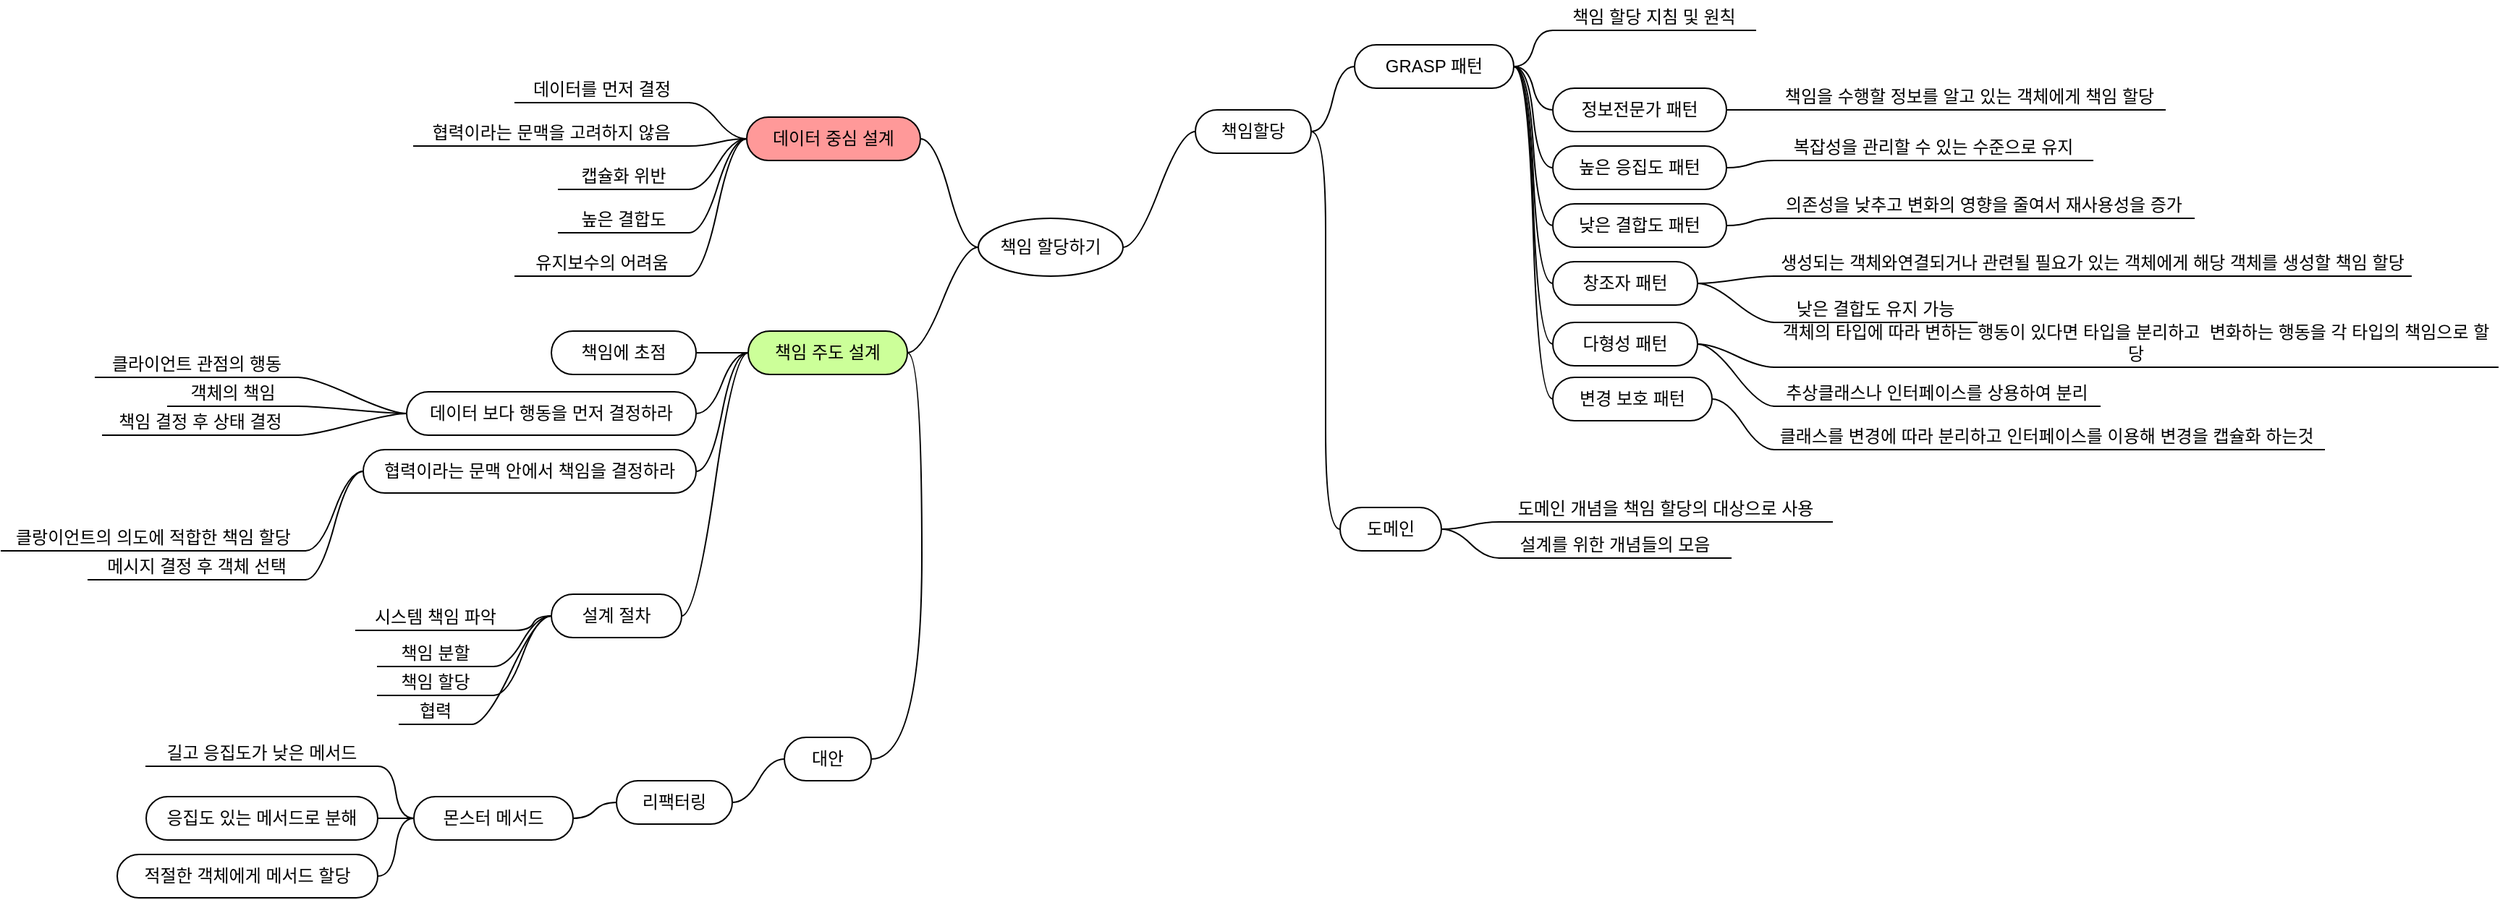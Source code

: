 <mxfile version="12.7.0" type="device"><diagram id="iCY4C-VLy_76yrGnDRQ5" name="페이지-1"><mxGraphModel dx="1597" dy="607" grid="1" gridSize="10" guides="1" tooltips="1" connect="1" arrows="1" fold="1" page="1" pageScale="1" pageWidth="827" pageHeight="1169" math="0" shadow="0"><root><mxCell id="0"/><mxCell id="1" parent="0"/><mxCell id="uqbIdprepoo4MQLqjlar-1" value="책임 할당하기" style="ellipse;whiteSpace=wrap;html=1;align=center;container=1;recursiveResize=0;treeFolding=1;treeMoving=1;" vertex="1" parent="1"><mxGeometry x="320" y="210" width="100" height="40" as="geometry"/></mxCell><mxCell id="uqbIdprepoo4MQLqjlar-2" value="데이터 중심 설계" style="whiteSpace=wrap;html=1;rounded=1;arcSize=50;align=center;verticalAlign=middle;container=1;recursiveResize=0;strokeWidth=1;autosize=1;spacing=4;treeFolding=1;treeMoving=1;fillColor=#FF9999;" vertex="1" parent="1"><mxGeometry x="160" y="140" width="120" height="30" as="geometry"/></mxCell><mxCell id="uqbIdprepoo4MQLqjlar-3" value="" style="edgeStyle=entityRelationEdgeStyle;startArrow=none;endArrow=none;segment=10;curved=1;" edge="1" target="uqbIdprepoo4MQLqjlar-2" parent="1" source="uqbIdprepoo4MQLqjlar-1"><mxGeometry relative="1" as="geometry"><mxPoint x="280" y="310" as="sourcePoint"/></mxGeometry></mxCell><mxCell id="uqbIdprepoo4MQLqjlar-4" value="데이터를 먼저 결정" style="whiteSpace=wrap;html=1;shape=partialRectangle;top=0;left=0;bottom=1;right=0;points=[[0,1],[1,1]];strokeColor=#000000;fillColor=none;align=center;verticalAlign=bottom;routingCenterY=0.5;snapToPoint=1;container=1;recursiveResize=0;autosize=1;treeFolding=1;treeMoving=1;" vertex="1" parent="1"><mxGeometry y="110" width="120" height="20" as="geometry"/></mxCell><mxCell id="uqbIdprepoo4MQLqjlar-5" value="" style="edgeStyle=entityRelationEdgeStyle;startArrow=none;endArrow=none;segment=10;curved=1;" edge="1" target="uqbIdprepoo4MQLqjlar-4" parent="1" source="uqbIdprepoo4MQLqjlar-2"><mxGeometry relative="1" as="geometry"><mxPoint x="120" y="310" as="sourcePoint"/></mxGeometry></mxCell><mxCell id="uqbIdprepoo4MQLqjlar-6" value="협력이라는 문맥을 고려하지 않음" style="whiteSpace=wrap;html=1;shape=partialRectangle;top=0;left=0;bottom=1;right=0;points=[[0,1],[1,1]];strokeColor=#000000;fillColor=none;align=center;verticalAlign=bottom;routingCenterY=0.5;snapToPoint=1;container=1;recursiveResize=0;autosize=1;treeFolding=1;treeMoving=1;" vertex="1" parent="1"><mxGeometry x="-70" y="140" width="190" height="20" as="geometry"/></mxCell><mxCell id="uqbIdprepoo4MQLqjlar-7" value="" style="edgeStyle=entityRelationEdgeStyle;startArrow=none;endArrow=none;segment=10;curved=1;" edge="1" target="uqbIdprepoo4MQLqjlar-6" parent="1" source="uqbIdprepoo4MQLqjlar-2"><mxGeometry relative="1" as="geometry"><mxPoint x="-60" y="200" as="sourcePoint"/></mxGeometry></mxCell><mxCell id="uqbIdprepoo4MQLqjlar-8" value="캡슐화 위반" style="whiteSpace=wrap;html=1;shape=partialRectangle;top=0;left=0;bottom=1;right=0;points=[[0,1],[1,1]];strokeColor=#000000;fillColor=none;align=center;verticalAlign=bottom;routingCenterY=0.5;snapToPoint=1;container=1;recursiveResize=0;autosize=1;treeFolding=1;treeMoving=1;" vertex="1" parent="1"><mxGeometry x="30" y="170" width="90" height="20" as="geometry"/></mxCell><mxCell id="uqbIdprepoo4MQLqjlar-9" value="" style="edgeStyle=entityRelationEdgeStyle;startArrow=none;endArrow=none;segment=10;curved=1;" edge="1" target="uqbIdprepoo4MQLqjlar-8" parent="1" source="uqbIdprepoo4MQLqjlar-2"><mxGeometry relative="1" as="geometry"><mxPoint x="-110" y="310" as="sourcePoint"/></mxGeometry></mxCell><mxCell id="uqbIdprepoo4MQLqjlar-10" value="높은 결합도" style="whiteSpace=wrap;html=1;shape=partialRectangle;top=0;left=0;bottom=1;right=0;points=[[0,1],[1,1]];strokeColor=#000000;fillColor=none;align=center;verticalAlign=bottom;routingCenterY=0.5;snapToPoint=1;container=1;recursiveResize=0;autosize=1;treeFolding=1;treeMoving=1;" vertex="1" parent="1"><mxGeometry x="30" y="200" width="90" height="20" as="geometry"/></mxCell><mxCell id="uqbIdprepoo4MQLqjlar-11" value="" style="edgeStyle=entityRelationEdgeStyle;startArrow=none;endArrow=none;segment=10;curved=1;" edge="1" target="uqbIdprepoo4MQLqjlar-10" parent="1" source="uqbIdprepoo4MQLqjlar-2"><mxGeometry relative="1" as="geometry"><mxPoint x="-110" y="310" as="sourcePoint"/></mxGeometry></mxCell><mxCell id="uqbIdprepoo4MQLqjlar-12" value="유지보수의 어려움" style="whiteSpace=wrap;html=1;shape=partialRectangle;top=0;left=0;bottom=1;right=0;points=[[0,1],[1,1]];strokeColor=#000000;fillColor=none;align=center;verticalAlign=bottom;routingCenterY=0.5;snapToPoint=1;container=1;recursiveResize=0;autosize=1;treeFolding=1;treeMoving=1;" vertex="1" parent="1"><mxGeometry y="230" width="120" height="20" as="geometry"/></mxCell><mxCell id="uqbIdprepoo4MQLqjlar-13" value="" style="edgeStyle=entityRelationEdgeStyle;startArrow=none;endArrow=none;segment=10;curved=1;" edge="1" target="uqbIdprepoo4MQLqjlar-12" parent="1" source="uqbIdprepoo4MQLqjlar-2"><mxGeometry relative="1" as="geometry"><mxPoint x="-110" y="310" as="sourcePoint"/></mxGeometry></mxCell><mxCell id="uqbIdprepoo4MQLqjlar-14" value="책임 주도 설계" style="whiteSpace=wrap;html=1;rounded=1;arcSize=50;align=center;verticalAlign=middle;container=1;recursiveResize=0;strokeWidth=1;autosize=1;spacing=4;treeFolding=1;treeMoving=1;fillColor=#CCFF99;" vertex="1" parent="1"><mxGeometry x="161" y="288" width="110" height="30" as="geometry"/></mxCell><mxCell id="uqbIdprepoo4MQLqjlar-15" value="" style="edgeStyle=entityRelationEdgeStyle;startArrow=none;endArrow=none;segment=10;curved=1;" edge="1" target="uqbIdprepoo4MQLqjlar-14" parent="1" source="uqbIdprepoo4MQLqjlar-1"><mxGeometry relative="1" as="geometry"><mxPoint x="140" y="330" as="sourcePoint"/></mxGeometry></mxCell><mxCell id="uqbIdprepoo4MQLqjlar-16" value="책임에 초점" style="whiteSpace=wrap;html=1;rounded=1;arcSize=50;align=center;verticalAlign=middle;container=1;recursiveResize=0;strokeWidth=1;autosize=1;spacing=4;treeFolding=1;treeMoving=1;" vertex="1" parent="1"><mxGeometry x="25" y="288" width="100" height="30" as="geometry"/></mxCell><mxCell id="uqbIdprepoo4MQLqjlar-17" value="" style="edgeStyle=entityRelationEdgeStyle;startArrow=none;endArrow=none;segment=10;curved=1;" edge="1" target="uqbIdprepoo4MQLqjlar-16" parent="1" source="uqbIdprepoo4MQLqjlar-14"><mxGeometry relative="1" as="geometry"><mxPoint x="-110" y="380" as="sourcePoint"/></mxGeometry></mxCell><mxCell id="uqbIdprepoo4MQLqjlar-20" value="데이터 보다 행동을 먼저 결정하라&lt;br&gt;" style="whiteSpace=wrap;html=1;rounded=1;arcSize=50;align=center;verticalAlign=middle;container=1;recursiveResize=0;strokeWidth=1;autosize=1;spacing=4;treeFolding=1;treeMoving=1;" vertex="1" parent="1"><mxGeometry x="-75" y="330" width="200" height="30" as="geometry"/></mxCell><mxCell id="uqbIdprepoo4MQLqjlar-21" value="" style="edgeStyle=entityRelationEdgeStyle;startArrow=none;endArrow=none;segment=10;curved=1;" edge="1" target="uqbIdprepoo4MQLqjlar-20" parent="1" source="uqbIdprepoo4MQLqjlar-14"><mxGeometry relative="1" as="geometry"><mxPoint x="-110" y="380" as="sourcePoint"/></mxGeometry></mxCell><mxCell id="uqbIdprepoo4MQLqjlar-22" value="협력이라는 문맥 안에서 책임을 결정하라" style="whiteSpace=wrap;html=1;rounded=1;arcSize=50;align=center;verticalAlign=middle;container=1;recursiveResize=0;strokeWidth=1;autosize=1;spacing=4;treeFolding=1;treeMoving=1;" vertex="1" parent="1"><mxGeometry x="-105" y="370" width="230" height="30" as="geometry"/></mxCell><mxCell id="uqbIdprepoo4MQLqjlar-23" value="" style="edgeStyle=entityRelationEdgeStyle;startArrow=none;endArrow=none;segment=10;curved=1;" edge="1" target="uqbIdprepoo4MQLqjlar-22" parent="1" source="uqbIdprepoo4MQLqjlar-14"><mxGeometry relative="1" as="geometry"><mxPoint x="-110" y="420" as="sourcePoint"/></mxGeometry></mxCell><mxCell id="uqbIdprepoo4MQLqjlar-24" value="클라이언트 관점의 행동" style="whiteSpace=wrap;html=1;shape=partialRectangle;top=0;left=0;bottom=1;right=0;points=[[0,1],[1,1]];strokeColor=#000000;fillColor=none;align=center;verticalAlign=bottom;routingCenterY=0.5;snapToPoint=1;container=1;recursiveResize=0;autosize=1;treeFolding=1;treeMoving=1;" vertex="1" parent="1"><mxGeometry x="-290" y="300" width="140" height="20" as="geometry"/></mxCell><mxCell id="uqbIdprepoo4MQLqjlar-25" value="" style="edgeStyle=entityRelationEdgeStyle;startArrow=none;endArrow=none;segment=10;curved=1;" edge="1" target="uqbIdprepoo4MQLqjlar-24" parent="1" source="uqbIdprepoo4MQLqjlar-20"><mxGeometry relative="1" as="geometry"><mxPoint x="-300" y="340" as="sourcePoint"/></mxGeometry></mxCell><mxCell id="uqbIdprepoo4MQLqjlar-27" value="객체의 책임" style="whiteSpace=wrap;html=1;shape=partialRectangle;top=0;left=0;bottom=1;right=0;points=[[0,1],[1,1]];strokeColor=#000000;fillColor=none;align=center;verticalAlign=bottom;routingCenterY=0.5;snapToPoint=1;container=1;recursiveResize=0;autosize=1;treeFolding=1;treeMoving=1;" vertex="1" parent="1"><mxGeometry x="-240" y="320" width="90" height="20" as="geometry"/></mxCell><mxCell id="uqbIdprepoo4MQLqjlar-28" value="" style="edgeStyle=entityRelationEdgeStyle;startArrow=none;endArrow=none;segment=10;curved=1;" edge="1" target="uqbIdprepoo4MQLqjlar-27" parent="1" source="uqbIdprepoo4MQLqjlar-20"><mxGeometry relative="1" as="geometry"><mxPoint x="-330" y="460" as="sourcePoint"/></mxGeometry></mxCell><mxCell id="uqbIdprepoo4MQLqjlar-29" value="클랑이언트의 의도에 적합한 책임 할당" style="whiteSpace=wrap;html=1;shape=partialRectangle;top=0;left=0;bottom=1;right=0;points=[[0,1],[1,1]];strokeColor=#000000;fillColor=none;align=center;verticalAlign=bottom;routingCenterY=0.5;snapToPoint=1;container=1;recursiveResize=0;autosize=1;treeFolding=1;treeMoving=1;" vertex="1" parent="1"><mxGeometry x="-355" y="420" width="210" height="20" as="geometry"/></mxCell><mxCell id="uqbIdprepoo4MQLqjlar-30" value="" style="edgeStyle=entityRelationEdgeStyle;startArrow=none;endArrow=none;segment=10;curved=1;" edge="1" target="uqbIdprepoo4MQLqjlar-29" parent="1" source="uqbIdprepoo4MQLqjlar-22"><mxGeometry relative="1" as="geometry"><mxPoint x="-330" y="460" as="sourcePoint"/></mxGeometry></mxCell><mxCell id="uqbIdprepoo4MQLqjlar-42" value="메시지 결정 후 객체 선택" style="whiteSpace=wrap;html=1;shape=partialRectangle;top=0;left=0;bottom=1;right=0;points=[[0,1],[1,1]];strokeColor=#000000;fillColor=none;align=center;verticalAlign=bottom;routingCenterY=0.5;snapToPoint=1;container=1;recursiveResize=0;autosize=1;treeFolding=1;treeMoving=1;" vertex="1" parent="1"><mxGeometry x="-295" y="440" width="150" height="20" as="geometry"/></mxCell><mxCell id="uqbIdprepoo4MQLqjlar-43" value="" style="edgeStyle=entityRelationEdgeStyle;startArrow=none;endArrow=none;segment=10;curved=1;" edge="1" target="uqbIdprepoo4MQLqjlar-42" parent="1" source="uqbIdprepoo4MQLqjlar-22"><mxGeometry relative="1" as="geometry"><mxPoint x="-390" y="500" as="sourcePoint"/></mxGeometry></mxCell><mxCell id="uqbIdprepoo4MQLqjlar-44" value="책임 결정 후 상태 결정" style="whiteSpace=wrap;html=1;shape=partialRectangle;top=0;left=0;bottom=1;right=0;points=[[0,1],[1,1]];strokeColor=#000000;fillColor=none;align=center;verticalAlign=bottom;routingCenterY=0.5;snapToPoint=1;container=1;recursiveResize=0;autosize=1;treeFolding=1;treeMoving=1;" vertex="1" parent="1"><mxGeometry x="-285" y="340" width="135" height="20" as="geometry"/></mxCell><mxCell id="uqbIdprepoo4MQLqjlar-45" value="" style="edgeStyle=entityRelationEdgeStyle;startArrow=none;endArrow=none;segment=10;curved=1;" edge="1" target="uqbIdprepoo4MQLqjlar-44" parent="1" source="uqbIdprepoo4MQLqjlar-20"><mxGeometry relative="1" as="geometry"><mxPoint x="-355" y="400" as="sourcePoint"/></mxGeometry></mxCell><mxCell id="uqbIdprepoo4MQLqjlar-46" value="설계 절차" style="whiteSpace=wrap;html=1;rounded=1;arcSize=50;align=center;verticalAlign=middle;container=1;recursiveResize=0;strokeWidth=1;autosize=1;spacing=4;treeFolding=1;treeMoving=1;" vertex="1" parent="1"><mxGeometry x="25" y="470" width="90" height="30" as="geometry"/></mxCell><mxCell id="uqbIdprepoo4MQLqjlar-47" value="" style="edgeStyle=entityRelationEdgeStyle;startArrow=none;endArrow=none;segment=10;curved=1;" edge="1" target="uqbIdprepoo4MQLqjlar-46" parent="1" source="uqbIdprepoo4MQLqjlar-14"><mxGeometry relative="1" as="geometry"><mxPoint x="25" y="500" as="sourcePoint"/></mxGeometry></mxCell><mxCell id="uqbIdprepoo4MQLqjlar-49" value="시스템 책임 파악" style="whiteSpace=wrap;html=1;shape=partialRectangle;top=0;left=0;bottom=1;right=0;points=[[0,1],[1,1]];strokeColor=#000000;fillColor=none;align=center;verticalAlign=bottom;routingCenterY=0.5;snapToPoint=1;container=1;recursiveResize=0;autosize=1;treeFolding=1;treeMoving=1;" vertex="1" parent="1"><mxGeometry x="-110" y="475" width="110" height="20" as="geometry"/></mxCell><mxCell id="uqbIdprepoo4MQLqjlar-50" value="" style="edgeStyle=entityRelationEdgeStyle;startArrow=none;endArrow=none;segment=10;curved=1;" edge="1" target="uqbIdprepoo4MQLqjlar-49" parent="1" source="uqbIdprepoo4MQLqjlar-46"><mxGeometry relative="1" as="geometry"><mxPoint x="-390" y="560" as="sourcePoint"/></mxGeometry></mxCell><mxCell id="uqbIdprepoo4MQLqjlar-51" value="책임 분할" style="whiteSpace=wrap;html=1;shape=partialRectangle;top=0;left=0;bottom=1;right=0;points=[[0,1],[1,1]];strokeColor=#000000;fillColor=none;align=center;verticalAlign=bottom;routingCenterY=0.5;snapToPoint=1;container=1;recursiveResize=0;autosize=1;treeFolding=1;treeMoving=1;" vertex="1" parent="1"><mxGeometry x="-95" y="500" width="80" height="20" as="geometry"/></mxCell><mxCell id="uqbIdprepoo4MQLqjlar-52" value="" style="edgeStyle=entityRelationEdgeStyle;startArrow=none;endArrow=none;segment=10;curved=1;" edge="1" target="uqbIdprepoo4MQLqjlar-51" parent="1" source="uqbIdprepoo4MQLqjlar-46"><mxGeometry relative="1" as="geometry"><mxPoint x="-390" y="560" as="sourcePoint"/></mxGeometry></mxCell><mxCell id="uqbIdprepoo4MQLqjlar-53" value="책임 할당" style="whiteSpace=wrap;html=1;shape=partialRectangle;top=0;left=0;bottom=1;right=0;points=[[0,1],[1,1]];strokeColor=#000000;fillColor=none;align=center;verticalAlign=bottom;routingCenterY=0.5;snapToPoint=1;container=1;recursiveResize=0;autosize=1;treeFolding=1;treeMoving=1;" vertex="1" parent="1"><mxGeometry x="-95" y="520" width="80" height="20" as="geometry"/></mxCell><mxCell id="uqbIdprepoo4MQLqjlar-54" value="" style="edgeStyle=entityRelationEdgeStyle;startArrow=none;endArrow=none;segment=10;curved=1;" edge="1" target="uqbIdprepoo4MQLqjlar-53" parent="1" source="uqbIdprepoo4MQLqjlar-46"><mxGeometry relative="1" as="geometry"><mxPoint x="-215" y="574" as="sourcePoint"/></mxGeometry></mxCell><mxCell id="uqbIdprepoo4MQLqjlar-55" value="협력" style="whiteSpace=wrap;html=1;shape=partialRectangle;top=0;left=0;bottom=1;right=0;points=[[0,1],[1,1]];strokeColor=#000000;fillColor=none;align=center;verticalAlign=bottom;routingCenterY=0.5;snapToPoint=1;container=1;recursiveResize=0;autosize=1;treeFolding=1;treeMoving=1;" vertex="1" parent="1"><mxGeometry x="-80" y="540" width="50" height="20" as="geometry"/></mxCell><mxCell id="uqbIdprepoo4MQLqjlar-56" value="" style="edgeStyle=entityRelationEdgeStyle;startArrow=none;endArrow=none;segment=10;curved=1;" edge="1" target="uqbIdprepoo4MQLqjlar-55" parent="1" source="uqbIdprepoo4MQLqjlar-46"><mxGeometry relative="1" as="geometry"><mxPoint x="-225" y="634" as="sourcePoint"/></mxGeometry></mxCell><mxCell id="uqbIdprepoo4MQLqjlar-57" value="책임할당" style="whiteSpace=wrap;html=1;rounded=1;arcSize=50;align=center;verticalAlign=middle;container=1;recursiveResize=0;strokeWidth=1;autosize=1;spacing=4;treeFolding=1;treeMoving=1;" vertex="1" parent="1"><mxGeometry x="470" y="135" width="80" height="30" as="geometry"/></mxCell><mxCell id="uqbIdprepoo4MQLqjlar-58" value="" style="edgeStyle=entityRelationEdgeStyle;startArrow=none;endArrow=none;segment=10;curved=1;" edge="1" target="uqbIdprepoo4MQLqjlar-57" parent="1" source="uqbIdprepoo4MQLqjlar-1"><mxGeometry relative="1" as="geometry"><mxPoint x="440" y="170" as="sourcePoint"/></mxGeometry></mxCell><mxCell id="uqbIdprepoo4MQLqjlar-60" value="GRASP 패턴" style="whiteSpace=wrap;html=1;rounded=1;arcSize=50;align=center;verticalAlign=middle;container=1;recursiveResize=0;strokeWidth=1;autosize=1;spacing=4;treeFolding=1;treeMoving=1;" vertex="1" parent="1"><mxGeometry x="580" y="90" width="110" height="30" as="geometry"/></mxCell><mxCell id="uqbIdprepoo4MQLqjlar-61" value="" style="edgeStyle=entityRelationEdgeStyle;startArrow=none;endArrow=none;segment=10;curved=1;" edge="1" target="uqbIdprepoo4MQLqjlar-60" parent="1" source="uqbIdprepoo4MQLqjlar-57"><mxGeometry relative="1" as="geometry"><mxPoint x="570" y="122" as="sourcePoint"/></mxGeometry></mxCell><mxCell id="uqbIdprepoo4MQLqjlar-62" value="책임 할당 지침 및 원칙" style="whiteSpace=wrap;html=1;shape=partialRectangle;top=0;left=0;bottom=1;right=0;points=[[0,1],[1,1]];strokeColor=#000000;fillColor=none;align=center;verticalAlign=bottom;routingCenterY=0.5;snapToPoint=1;container=1;recursiveResize=0;autosize=1;treeFolding=1;treeMoving=1;" vertex="1" parent="1"><mxGeometry x="717" y="60" width="140" height="20" as="geometry"/></mxCell><mxCell id="uqbIdprepoo4MQLqjlar-63" value="" style="edgeStyle=entityRelationEdgeStyle;startArrow=none;endArrow=none;segment=10;curved=1;" edge="1" target="uqbIdprepoo4MQLqjlar-62" parent="1" source="uqbIdprepoo4MQLqjlar-60"><mxGeometry relative="1" as="geometry"><mxPoint x="707" y="42" as="sourcePoint"/></mxGeometry></mxCell><mxCell id="uqbIdprepoo4MQLqjlar-64" value="정보전문가 패턴" style="whiteSpace=wrap;html=1;rounded=1;arcSize=50;align=center;verticalAlign=middle;container=1;recursiveResize=0;strokeWidth=1;autosize=1;spacing=4;treeFolding=1;treeMoving=1;" vertex="1" parent="1"><mxGeometry x="717" y="120" width="120" height="30" as="geometry"/></mxCell><mxCell id="uqbIdprepoo4MQLqjlar-65" value="" style="edgeStyle=entityRelationEdgeStyle;startArrow=none;endArrow=none;segment=10;curved=1;" edge="1" target="uqbIdprepoo4MQLqjlar-64" parent="1" source="uqbIdprepoo4MQLqjlar-60"><mxGeometry relative="1" as="geometry"><mxPoint x="670" y="192" as="sourcePoint"/></mxGeometry></mxCell><mxCell id="uqbIdprepoo4MQLqjlar-66" value="다형성 패턴" style="whiteSpace=wrap;html=1;rounded=1;arcSize=50;align=center;verticalAlign=middle;container=1;recursiveResize=0;strokeWidth=1;autosize=1;spacing=4;treeFolding=1;treeMoving=1;" vertex="1" parent="1"><mxGeometry x="717" y="282" width="100" height="30" as="geometry"/></mxCell><mxCell id="uqbIdprepoo4MQLqjlar-67" value="" style="edgeStyle=entityRelationEdgeStyle;startArrow=none;endArrow=none;segment=10;curved=1;" edge="1" target="uqbIdprepoo4MQLqjlar-66" parent="1" source="uqbIdprepoo4MQLqjlar-60"><mxGeometry relative="1" as="geometry"><mxPoint x="680" y="200" as="sourcePoint"/></mxGeometry></mxCell><mxCell id="uqbIdprepoo4MQLqjlar-68" value="변경 보호 패턴" style="whiteSpace=wrap;html=1;rounded=1;arcSize=50;align=center;verticalAlign=middle;container=1;recursiveResize=0;strokeWidth=1;autosize=1;spacing=4;treeFolding=1;treeMoving=1;" vertex="1" parent="1"><mxGeometry x="717" y="320" width="110" height="30" as="geometry"/></mxCell><mxCell id="uqbIdprepoo4MQLqjlar-69" value="" style="edgeStyle=entityRelationEdgeStyle;startArrow=none;endArrow=none;segment=10;curved=1;" edge="1" target="uqbIdprepoo4MQLqjlar-68" parent="1" source="uqbIdprepoo4MQLqjlar-60"><mxGeometry relative="1" as="geometry"><mxPoint x="320" y="620" as="sourcePoint"/></mxGeometry></mxCell><mxCell id="uqbIdprepoo4MQLqjlar-72" value="도메인" style="whiteSpace=wrap;html=1;rounded=1;arcSize=50;align=center;verticalAlign=middle;container=1;recursiveResize=0;strokeWidth=1;autosize=1;spacing=4;treeFolding=1;treeMoving=1;" vertex="1" parent="1"><mxGeometry x="570" y="410" width="70" height="30" as="geometry"/></mxCell><mxCell id="uqbIdprepoo4MQLqjlar-73" value="" style="edgeStyle=entityRelationEdgeStyle;startArrow=none;endArrow=none;segment=10;curved=1;" edge="1" target="uqbIdprepoo4MQLqjlar-72" parent="1" source="uqbIdprepoo4MQLqjlar-57"><mxGeometry relative="1" as="geometry"><mxPoint x="560" y="330" as="sourcePoint"/></mxGeometry></mxCell><mxCell id="uqbIdprepoo4MQLqjlar-74" value="도메인 개념을 책임 할당의 대상으로 사용" style="whiteSpace=wrap;html=1;shape=partialRectangle;top=0;left=0;bottom=1;right=0;points=[[0,1],[1,1]];strokeColor=#000000;fillColor=none;align=center;verticalAlign=bottom;routingCenterY=0.5;snapToPoint=1;container=1;recursiveResize=0;autosize=1;treeFolding=1;treeMoving=1;" vertex="1" parent="1"><mxGeometry x="680" y="400" width="230" height="20" as="geometry"/></mxCell><mxCell id="uqbIdprepoo4MQLqjlar-75" value="" style="edgeStyle=entityRelationEdgeStyle;startArrow=none;endArrow=none;segment=10;curved=1;" edge="1" target="uqbIdprepoo4MQLqjlar-74" parent="1" source="uqbIdprepoo4MQLqjlar-72"><mxGeometry relative="1" as="geometry"><mxPoint x="640" y="433" as="sourcePoint"/></mxGeometry></mxCell><mxCell id="uqbIdprepoo4MQLqjlar-76" value="설계를 위한 개념들의 모음" style="whiteSpace=wrap;html=1;shape=partialRectangle;top=0;left=0;bottom=1;right=0;points=[[0,1],[1,1]];strokeColor=#000000;fillColor=none;align=center;verticalAlign=bottom;routingCenterY=0.5;snapToPoint=1;container=1;recursiveResize=0;autosize=1;treeFolding=1;treeMoving=1;" vertex="1" parent="1"><mxGeometry x="680" y="425" width="160" height="20" as="geometry"/></mxCell><mxCell id="uqbIdprepoo4MQLqjlar-77" value="" style="edgeStyle=entityRelationEdgeStyle;startArrow=none;endArrow=none;segment=10;curved=1;" edge="1" target="uqbIdprepoo4MQLqjlar-76" parent="1" source="uqbIdprepoo4MQLqjlar-72"><mxGeometry relative="1" as="geometry"><mxPoint x="650" y="455" as="sourcePoint"/></mxGeometry></mxCell><mxCell id="uqbIdprepoo4MQLqjlar-78" value="책임을 수행할 정보를 알고 있는 객체에게 책임 할당" style="whiteSpace=wrap;html=1;shape=partialRectangle;top=0;left=0;bottom=1;right=0;points=[[0,1],[1,1]];strokeColor=#000000;fillColor=none;align=center;verticalAlign=bottom;routingCenterY=0.5;snapToPoint=1;container=1;recursiveResize=0;autosize=1;treeFolding=1;treeMoving=1;" vertex="1" parent="1"><mxGeometry x="870" y="115" width="270" height="20" as="geometry"/></mxCell><mxCell id="uqbIdprepoo4MQLqjlar-79" value="" style="edgeStyle=entityRelationEdgeStyle;startArrow=none;endArrow=none;segment=10;curved=1;" edge="1" target="uqbIdprepoo4MQLqjlar-78" parent="1" source="uqbIdprepoo4MQLqjlar-64"><mxGeometry relative="1" as="geometry"><mxPoint x="857" y="140" as="sourcePoint"/></mxGeometry></mxCell><mxCell id="uqbIdprepoo4MQLqjlar-80" value="높은 응집도 패턴" style="whiteSpace=wrap;html=1;rounded=1;arcSize=50;align=center;verticalAlign=middle;container=1;recursiveResize=0;strokeWidth=1;autosize=1;spacing=4;treeFolding=1;treeMoving=1;" vertex="1" parent="1"><mxGeometry x="717" y="160" width="120" height="30" as="geometry"/></mxCell><mxCell id="uqbIdprepoo4MQLqjlar-81" value="" style="edgeStyle=entityRelationEdgeStyle;startArrow=none;endArrow=none;segment=10;curved=1;" edge="1" target="uqbIdprepoo4MQLqjlar-80" parent="1" source="uqbIdprepoo4MQLqjlar-60"><mxGeometry relative="1" as="geometry"><mxPoint x="690" y="200" as="sourcePoint"/></mxGeometry></mxCell><mxCell id="uqbIdprepoo4MQLqjlar-82" value="낮은 결합도 패턴" style="whiteSpace=wrap;html=1;rounded=1;arcSize=50;align=center;verticalAlign=middle;container=1;recursiveResize=0;strokeWidth=1;autosize=1;spacing=4;treeFolding=1;treeMoving=1;" vertex="1" parent="1"><mxGeometry x="717" y="200" width="120" height="30" as="geometry"/></mxCell><mxCell id="uqbIdprepoo4MQLqjlar-83" value="" style="edgeStyle=entityRelationEdgeStyle;startArrow=none;endArrow=none;segment=10;curved=1;" edge="1" parent="1" target="uqbIdprepoo4MQLqjlar-82" source="uqbIdprepoo4MQLqjlar-60"><mxGeometry relative="1" as="geometry"><mxPoint x="704" y="240" as="sourcePoint"/></mxGeometry></mxCell><mxCell id="uqbIdprepoo4MQLqjlar-86" value="의존성을 낮추고 변화의 영향을 줄여서 재사용성을 증가" style="whiteSpace=wrap;html=1;shape=partialRectangle;top=0;left=0;bottom=1;right=0;points=[[0,1],[1,1]];strokeColor=#000000;fillColor=none;align=center;verticalAlign=bottom;routingCenterY=0.5;snapToPoint=1;container=1;recursiveResize=0;autosize=1;treeFolding=1;treeMoving=1;" vertex="1" parent="1"><mxGeometry x="870" y="190" width="290" height="20" as="geometry"/></mxCell><mxCell id="uqbIdprepoo4MQLqjlar-87" value="" style="edgeStyle=entityRelationEdgeStyle;startArrow=none;endArrow=none;segment=10;curved=1;" edge="1" target="uqbIdprepoo4MQLqjlar-86" parent="1" source="uqbIdprepoo4MQLqjlar-82"><mxGeometry relative="1" as="geometry"><mxPoint x="810" y="220" as="sourcePoint"/></mxGeometry></mxCell><mxCell id="uqbIdprepoo4MQLqjlar-88" value="복잡성을 관리할 수 있는 수준으로 유지" style="whiteSpace=wrap;html=1;shape=partialRectangle;top=0;left=0;bottom=1;right=0;points=[[0,1],[1,1]];strokeColor=#000000;fillColor=none;align=center;verticalAlign=bottom;routingCenterY=0.5;snapToPoint=1;container=1;recursiveResize=0;autosize=1;treeFolding=1;treeMoving=1;" vertex="1" parent="1"><mxGeometry x="870" y="150" width="220" height="20" as="geometry"/></mxCell><mxCell id="uqbIdprepoo4MQLqjlar-89" value="" style="edgeStyle=entityRelationEdgeStyle;startArrow=none;endArrow=none;segment=10;curved=1;" edge="1" target="uqbIdprepoo4MQLqjlar-88" parent="1" source="uqbIdprepoo4MQLqjlar-80"><mxGeometry relative="1" as="geometry"><mxPoint x="850" y="190" as="sourcePoint"/></mxGeometry></mxCell><mxCell id="uqbIdprepoo4MQLqjlar-90" value="창조자 패턴" style="whiteSpace=wrap;html=1;rounded=1;arcSize=50;align=center;verticalAlign=middle;container=1;recursiveResize=0;strokeWidth=1;autosize=1;spacing=4;treeFolding=1;treeMoving=1;" vertex="1" parent="1"><mxGeometry x="717" y="240" width="100" height="30" as="geometry"/></mxCell><mxCell id="uqbIdprepoo4MQLqjlar-91" value="" style="edgeStyle=entityRelationEdgeStyle;startArrow=none;endArrow=none;segment=10;curved=1;" edge="1" target="uqbIdprepoo4MQLqjlar-90" parent="1" source="uqbIdprepoo4MQLqjlar-60"><mxGeometry relative="1" as="geometry"><mxPoint x="680" y="282" as="sourcePoint"/></mxGeometry></mxCell><mxCell id="uqbIdprepoo4MQLqjlar-94" value="생성되는 객체와연결되거나 관련될 필요가 있는 객체에게 해당 객체를 생성할 책임 할당" style="whiteSpace=wrap;html=1;shape=partialRectangle;top=0;left=0;bottom=1;right=0;points=[[0,1],[1,1]];strokeColor=#000000;fillColor=none;align=center;verticalAlign=bottom;routingCenterY=0.5;snapToPoint=1;container=1;recursiveResize=0;autosize=1;treeFolding=1;treeMoving=1;" vertex="1" parent="1"><mxGeometry x="870" y="230" width="440" height="20" as="geometry"/></mxCell><mxCell id="uqbIdprepoo4MQLqjlar-95" value="" style="edgeStyle=entityRelationEdgeStyle;startArrow=none;endArrow=none;segment=10;curved=1;" edge="1" target="uqbIdprepoo4MQLqjlar-94" parent="1" source="uqbIdprepoo4MQLqjlar-90"><mxGeometry relative="1" as="geometry"><mxPoint x="840" y="260" as="sourcePoint"/></mxGeometry></mxCell><mxCell id="uqbIdprepoo4MQLqjlar-96" value="낮은 결합도 유지 가능" style="whiteSpace=wrap;html=1;shape=partialRectangle;top=0;left=0;bottom=1;right=0;points=[[0,1],[1,1]];strokeColor=#000000;fillColor=none;align=center;verticalAlign=bottom;routingCenterY=0.5;snapToPoint=1;container=1;recursiveResize=0;autosize=1;treeFolding=1;treeMoving=1;" vertex="1" parent="1"><mxGeometry x="870" y="262" width="140" height="20" as="geometry"/></mxCell><mxCell id="uqbIdprepoo4MQLqjlar-97" value="" style="edgeStyle=entityRelationEdgeStyle;startArrow=none;endArrow=none;segment=10;curved=1;" edge="1" target="uqbIdprepoo4MQLqjlar-96" parent="1" source="uqbIdprepoo4MQLqjlar-90"><mxGeometry relative="1" as="geometry"><mxPoint x="827" y="310" as="sourcePoint"/></mxGeometry></mxCell><mxCell id="uqbIdprepoo4MQLqjlar-98" value="객체의 타입에 따라 변하는 행동이 있다면 타입을 분리하고&amp;nbsp; 변화하는 행동을 각 타입의 책임으로 할당" style="whiteSpace=wrap;html=1;shape=partialRectangle;top=0;left=0;bottom=1;right=0;points=[[0,1],[1,1]];strokeColor=#000000;fillColor=none;align=center;verticalAlign=bottom;routingCenterY=0.5;snapToPoint=1;container=1;recursiveResize=0;autosize=1;treeFolding=1;treeMoving=1;" vertex="1" parent="1"><mxGeometry x="870" y="293" width="500" height="20" as="geometry"/></mxCell><mxCell id="uqbIdprepoo4MQLqjlar-99" value="" style="edgeStyle=entityRelationEdgeStyle;startArrow=none;endArrow=none;segment=10;curved=1;" edge="1" target="uqbIdprepoo4MQLqjlar-98" parent="1" source="uqbIdprepoo4MQLqjlar-66"><mxGeometry relative="1" as="geometry"><mxPoint x="850" y="330" as="sourcePoint"/></mxGeometry></mxCell><mxCell id="uqbIdprepoo4MQLqjlar-100" value="클래스를 변경에 따라 분리하고 인터페이스를 이용해 변경을 캡슐화 하는것&amp;nbsp;" style="whiteSpace=wrap;html=1;shape=partialRectangle;top=0;left=0;bottom=1;right=0;points=[[0,1],[1,1]];strokeColor=#000000;fillColor=none;align=center;verticalAlign=bottom;routingCenterY=0.5;snapToPoint=1;container=1;recursiveResize=0;autosize=1;treeFolding=1;treeMoving=1;" vertex="1" parent="1"><mxGeometry x="870" y="350" width="380" height="20" as="geometry"/></mxCell><mxCell id="uqbIdprepoo4MQLqjlar-101" value="" style="edgeStyle=entityRelationEdgeStyle;startArrow=none;endArrow=none;segment=10;curved=1;" edge="1" target="uqbIdprepoo4MQLqjlar-100" parent="1" source="uqbIdprepoo4MQLqjlar-68"><mxGeometry relative="1" as="geometry"><mxPoint x="530" y="620" as="sourcePoint"/></mxGeometry></mxCell><mxCell id="uqbIdprepoo4MQLqjlar-103" value="추상클래스나 인터페이스를 상용하여 분리" style="whiteSpace=wrap;html=1;shape=partialRectangle;top=0;left=0;bottom=1;right=0;points=[[0,1],[1,1]];strokeColor=#000000;fillColor=none;align=center;verticalAlign=bottom;routingCenterY=0.5;snapToPoint=1;container=1;recursiveResize=0;autosize=1;treeFolding=1;treeMoving=1;" vertex="1" parent="1"><mxGeometry x="870" y="320" width="225" height="20" as="geometry"/></mxCell><mxCell id="uqbIdprepoo4MQLqjlar-104" value="" style="edgeStyle=entityRelationEdgeStyle;startArrow=none;endArrow=none;segment=10;curved=1;" edge="1" target="uqbIdprepoo4MQLqjlar-103" parent="1" source="uqbIdprepoo4MQLqjlar-66"><mxGeometry relative="1" as="geometry"><mxPoint x="837" y="355" as="sourcePoint"/></mxGeometry></mxCell><mxCell id="uqbIdprepoo4MQLqjlar-105" value="대안" style="whiteSpace=wrap;html=1;rounded=1;arcSize=50;align=center;verticalAlign=middle;container=1;recursiveResize=0;strokeWidth=1;autosize=1;spacing=4;treeFolding=1;treeMoving=1;" vertex="1" parent="1"><mxGeometry x="186" y="569" width="60" height="30" as="geometry"/></mxCell><mxCell id="uqbIdprepoo4MQLqjlar-106" value="" style="edgeStyle=entityRelationEdgeStyle;startArrow=none;endArrow=none;segment=10;curved=1;" edge="1" target="uqbIdprepoo4MQLqjlar-105" parent="1" source="uqbIdprepoo4MQLqjlar-14"><mxGeometry relative="1" as="geometry"><mxPoint x="230" y="465" as="sourcePoint"/></mxGeometry></mxCell><mxCell id="uqbIdprepoo4MQLqjlar-109" value="리팩터링" style="whiteSpace=wrap;html=1;rounded=1;arcSize=50;align=center;verticalAlign=middle;container=1;recursiveResize=0;strokeWidth=1;autosize=1;spacing=4;treeFolding=1;treeMoving=1;" vertex="1" parent="1"><mxGeometry x="70" y="599" width="80" height="30" as="geometry"/></mxCell><mxCell id="uqbIdprepoo4MQLqjlar-110" value="" style="edgeStyle=entityRelationEdgeStyle;startArrow=none;endArrow=none;segment=10;curved=1;" edge="1" target="uqbIdprepoo4MQLqjlar-109" parent="1" source="uqbIdprepoo4MQLqjlar-105"><mxGeometry relative="1" as="geometry"><mxPoint x="20" y="630" as="sourcePoint"/></mxGeometry></mxCell><mxCell id="uqbIdprepoo4MQLqjlar-113" value="몬스터 메서드" style="whiteSpace=wrap;html=1;rounded=1;arcSize=50;align=center;verticalAlign=middle;container=1;recursiveResize=0;strokeWidth=1;autosize=1;spacing=4;treeFolding=1;treeMoving=1;" vertex="1" parent="1"><mxGeometry x="-70" y="610" width="110" height="30" as="geometry"/></mxCell><mxCell id="uqbIdprepoo4MQLqjlar-114" value="" style="edgeStyle=entityRelationEdgeStyle;startArrow=none;endArrow=none;segment=10;curved=1;" edge="1" target="uqbIdprepoo4MQLqjlar-113" parent="1" source="uqbIdprepoo4MQLqjlar-109"><mxGeometry relative="1" as="geometry"><mxPoint x="-390" y="690" as="sourcePoint"/></mxGeometry></mxCell><mxCell id="uqbIdprepoo4MQLqjlar-115" value="길고 응집도가 낮은 메서드" style="whiteSpace=wrap;html=1;shape=partialRectangle;top=0;left=0;bottom=1;right=0;points=[[0,1],[1,1]];strokeColor=#000000;fillColor=none;align=center;verticalAlign=bottom;routingCenterY=0.5;snapToPoint=1;container=1;recursiveResize=0;autosize=1;treeFolding=1;treeMoving=1;" vertex="1" parent="1"><mxGeometry x="-255" y="569" width="160" height="20" as="geometry"/></mxCell><mxCell id="uqbIdprepoo4MQLqjlar-116" value="" style="edgeStyle=entityRelationEdgeStyle;startArrow=none;endArrow=none;segment=10;curved=1;" edge="1" target="uqbIdprepoo4MQLqjlar-115" parent="1" source="uqbIdprepoo4MQLqjlar-113"><mxGeometry relative="1" as="geometry"><mxPoint x="-390" y="690" as="sourcePoint"/></mxGeometry></mxCell><mxCell id="uqbIdprepoo4MQLqjlar-117" value="응집도 있는 메서드로 분해" style="whiteSpace=wrap;html=1;rounded=1;arcSize=50;align=center;verticalAlign=middle;container=1;recursiveResize=0;strokeWidth=1;autosize=1;spacing=4;treeFolding=1;treeMoving=1;" vertex="1" parent="1"><mxGeometry x="-255" y="610" width="160" height="30" as="geometry"/></mxCell><mxCell id="uqbIdprepoo4MQLqjlar-118" value="" style="edgeStyle=entityRelationEdgeStyle;startArrow=none;endArrow=none;segment=10;curved=1;" edge="1" target="uqbIdprepoo4MQLqjlar-117" parent="1" source="uqbIdprepoo4MQLqjlar-113"><mxGeometry relative="1" as="geometry"><mxPoint x="-130" y="680" as="sourcePoint"/></mxGeometry></mxCell><mxCell id="uqbIdprepoo4MQLqjlar-119" value="적절한 객체에게 메서드 할당" style="whiteSpace=wrap;html=1;rounded=1;arcSize=50;align=center;verticalAlign=middle;container=1;recursiveResize=0;strokeWidth=1;autosize=1;spacing=4;treeFolding=1;treeMoving=1;" vertex="1" parent="1"><mxGeometry x="-275" y="650" width="180" height="30" as="geometry"/></mxCell><mxCell id="uqbIdprepoo4MQLqjlar-120" value="" style="edgeStyle=entityRelationEdgeStyle;startArrow=none;endArrow=none;segment=10;curved=1;" edge="1" target="uqbIdprepoo4MQLqjlar-119" parent="1" source="uqbIdprepoo4MQLqjlar-113"><mxGeometry relative="1" as="geometry"><mxPoint x="-30" y="599" as="sourcePoint"/></mxGeometry></mxCell></root></mxGraphModel></diagram></mxfile>
